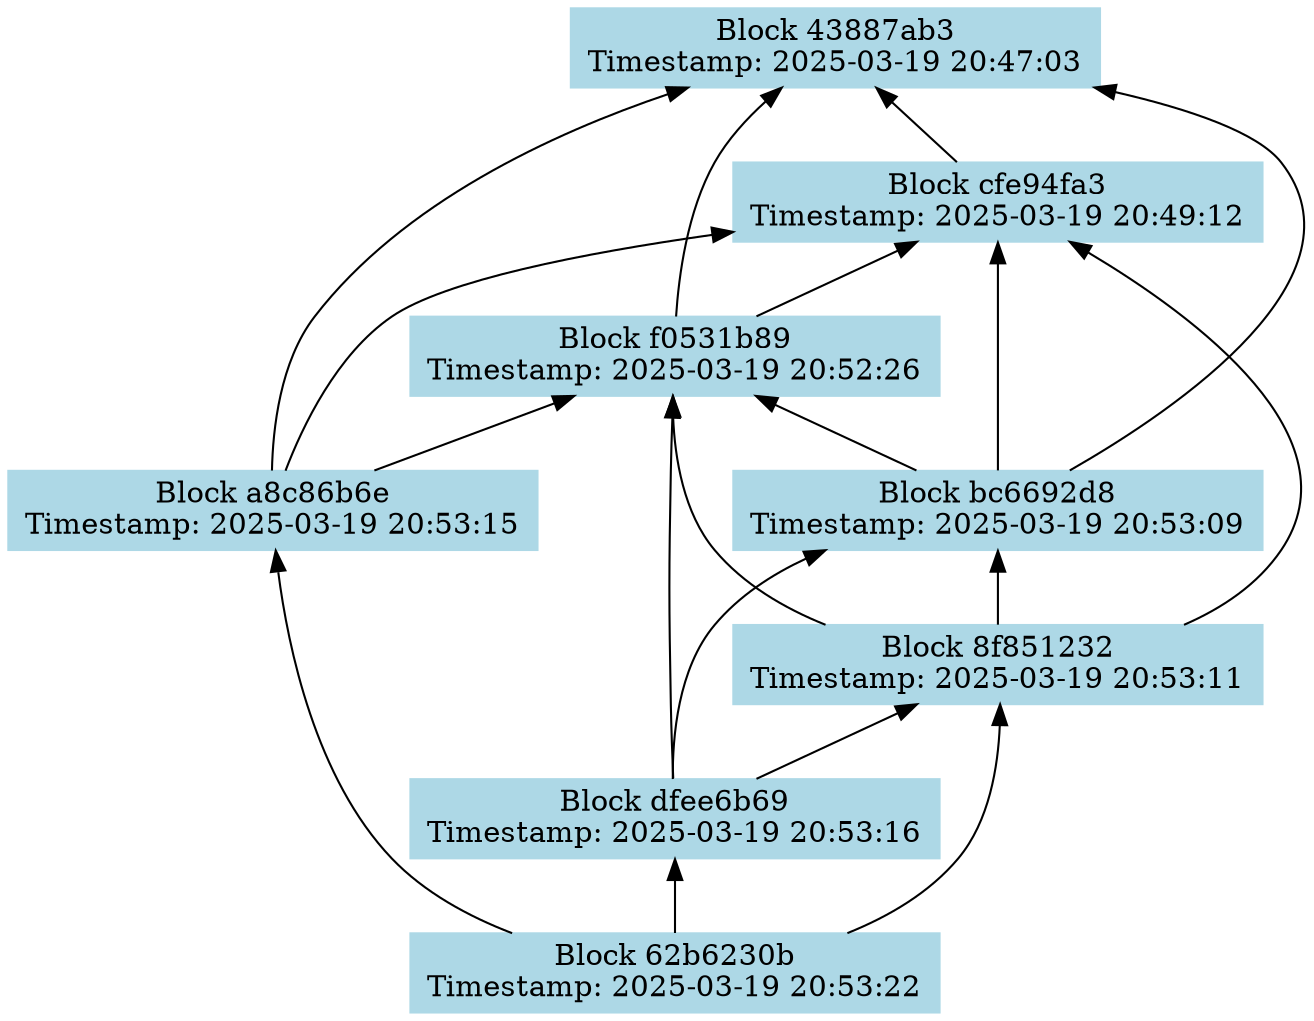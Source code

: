 digraph DAG {
    rankdir=BT; // Draw the graph from bottom to top
    node [shape=box, style=filled, color=lightblue];

    // Nodes (Vertices)
    "43887ab3-2e4d-4052-87ac-fb79765a7e3a" [label="Block 43887ab3\nTimestamp: 2025-03-19 20:47:03"];
    "62b6230b-0f24-4c2a-8fea-5feb79df985e" [label="Block 62b6230b\nTimestamp: 2025-03-19 20:53:22"];
    "8f851232-2a04-4e02-80fc-adc71387f6cf" [label="Block 8f851232\nTimestamp: 2025-03-19 20:53:11"];
    "a8c86b6e-7a83-4eef-9fc9-beeec7ca6c52" [label="Block a8c86b6e\nTimestamp: 2025-03-19 20:53:15"];
    "bc6692d8-0df1-46ac-a1ed-b0384eec6f41" [label="Block bc6692d8\nTimestamp: 2025-03-19 20:53:09"];
    "cfe94fa3-9b2c-4680-8fff-d797a6ce0372" [label="Block cfe94fa3\nTimestamp: 2025-03-19 20:49:12"];
    "dfee6b69-0f70-4f48-9118-c8d727912fd0" [label="Block dfee6b69\nTimestamp: 2025-03-19 20:53:16"];
    "f0531b89-3228-450b-b696-f4011c439060" [label="Block f0531b89\nTimestamp: 2025-03-19 20:52:26"];

    // Edges (Parent-Child Relationships)
    "62b6230b-0f24-4c2a-8fea-5feb79df985e" -> "8f851232-2a04-4e02-80fc-adc71387f6cf";
    "62b6230b-0f24-4c2a-8fea-5feb79df985e" -> "a8c86b6e-7a83-4eef-9fc9-beeec7ca6c52";
    "62b6230b-0f24-4c2a-8fea-5feb79df985e" -> "dfee6b69-0f70-4f48-9118-c8d727912fd0";

    "8f851232-2a04-4e02-80fc-adc71387f6cf" -> "cfe94fa3-9b2c-4680-8fff-d797a6ce0372";
    "8f851232-2a04-4e02-80fc-adc71387f6cf" -> "f0531b89-3228-450b-b696-f4011c439060";
    "8f851232-2a04-4e02-80fc-adc71387f6cf" -> "bc6692d8-0df1-46ac-a1ed-b0384eec6f41";

    "a8c86b6e-7a83-4eef-9fc9-beeec7ca6c52" -> "43887ab3-2e4d-4052-87ac-fb79765a7e3a";
    "a8c86b6e-7a83-4eef-9fc9-beeec7ca6c52" -> "cfe94fa3-9b2c-4680-8fff-d797a6ce0372";
    "a8c86b6e-7a83-4eef-9fc9-beeec7ca6c52" -> "f0531b89-3228-450b-b696-f4011c439060";

    "bc6692d8-0df1-46ac-a1ed-b0384eec6f41" -> "43887ab3-2e4d-4052-87ac-fb79765a7e3a";
    "bc6692d8-0df1-46ac-a1ed-b0384eec6f41" -> "cfe94fa3-9b2c-4680-8fff-d797a6ce0372";
    "bc6692d8-0df1-46ac-a1ed-b0384eec6f41" -> "f0531b89-3228-450b-b696-f4011c439060";

    "cfe94fa3-9b2c-4680-8fff-d797a6ce0372" -> "43887ab3-2e4d-4052-87ac-fb79765a7e3a";

    "dfee6b69-0f70-4f48-9118-c8d727912fd0" -> "f0531b89-3228-450b-b696-f4011c439060";
    "dfee6b69-0f70-4f48-9118-c8d727912fd0" -> "bc6692d8-0df1-46ac-a1ed-b0384eec6f41";
    "dfee6b69-0f70-4f48-9118-c8d727912fd0" -> "8f851232-2a04-4e02-80fc-adc71387f6cf";

    "f0531b89-3228-450b-b696-f4011c439060" -> "43887ab3-2e4d-4052-87ac-fb79765a7e3a";
    "f0531b89-3228-450b-b696-f4011c439060" -> "cfe94fa3-9b2c-4680-8fff-d797a6ce0372";
}